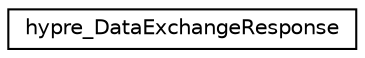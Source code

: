 digraph "Graphical Class Hierarchy"
{
 // LATEX_PDF_SIZE
  edge [fontname="Helvetica",fontsize="10",labelfontname="Helvetica",labelfontsize="10"];
  node [fontname="Helvetica",fontsize="10",shape=record];
  rankdir="LR";
  Node0 [label="hypre_DataExchangeResponse",height=0.2,width=0.4,color="black", fillcolor="white", style="filled",URL="$structhypre___data_exchange_response.html",tooltip=" "];
}
